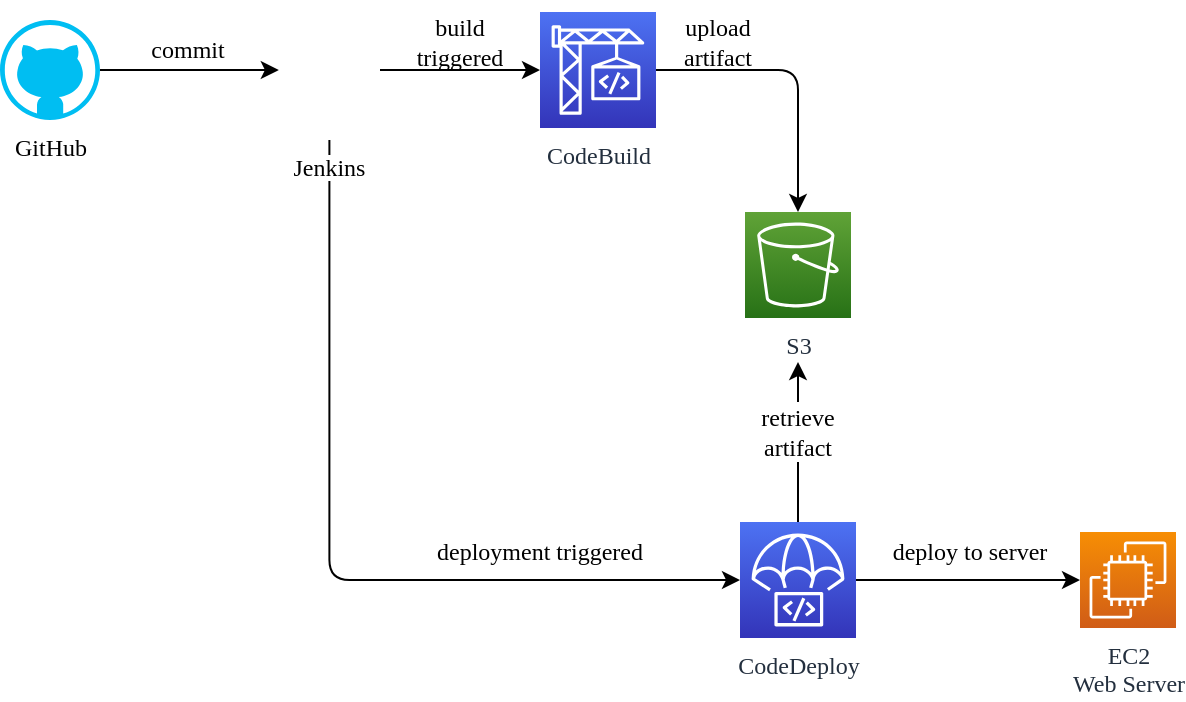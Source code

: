 <mxfile>
    <diagram id="diaZwabHydr47A0p8Z9h" name="Page-1">
        <mxGraphModel dx="1065" dy="598" grid="1" gridSize="10" guides="1" tooltips="1" connect="1" arrows="1" fold="1" page="1" pageScale="1" pageWidth="850" pageHeight="1100" math="0" shadow="0">
            <root>
                <mxCell id="0"/>
                <mxCell id="1" parent="0"/>
                <mxCell id="2" style="edgeStyle=orthogonalEdgeStyle;rounded=1;orthogonalLoop=1;jettySize=auto;html=1;entryX=0;entryY=0.5;entryDx=0;entryDy=0;entryPerimeter=0;fontFamily=Georgia;" parent="1" source="4" target="12" edge="1">
                    <mxGeometry relative="1" as="geometry"/>
                </mxCell>
                <mxCell id="3" style="edgeStyle=orthogonalEdgeStyle;rounded=1;orthogonalLoop=1;jettySize=auto;html=1;entryX=0;entryY=0.5;entryDx=0;entryDy=0;entryPerimeter=0;fontFamily=Georgia;" parent="1" source="4" target="10" edge="1">
                    <mxGeometry relative="1" as="geometry">
                        <Array as="points">
                            <mxPoint x="296" y="569"/>
                        </Array>
                    </mxGeometry>
                </mxCell>
                <mxCell id="4" value="Jenkins" style="shape=image;verticalLabelPosition=bottom;labelBackgroundColor=default;verticalAlign=top;aspect=fixed;imageAspect=0;image=https://www.jenkins.io/images/logos/jenkins/256.png;fontFamily=Georgia;" parent="1" vertex="1">
                    <mxGeometry x="270.42" y="279" width="50.58" height="70" as="geometry"/>
                </mxCell>
                <mxCell id="5" style="edgeStyle=orthogonalEdgeStyle;rounded=0;orthogonalLoop=1;jettySize=auto;html=1;fontFamily=Georgia;" parent="1" source="6" target="4" edge="1">
                    <mxGeometry relative="1" as="geometry"/>
                </mxCell>
                <mxCell id="6" value="GitHub" style="verticalLabelPosition=bottom;html=1;verticalAlign=top;align=center;strokeColor=none;fillColor=#00BEF2;shape=mxgraph.azure.github_code;pointerEvents=1;fontFamily=Georgia;" parent="1" vertex="1">
                    <mxGeometry x="131" y="289" width="50" height="50" as="geometry"/>
                </mxCell>
                <mxCell id="7" value="S3" style="sketch=0;points=[[0,0,0],[0.25,0,0],[0.5,0,0],[0.75,0,0],[1,0,0],[0,1,0],[0.25,1,0],[0.5,1,0],[0.75,1,0],[1,1,0],[0,0.25,0],[0,0.5,0],[0,0.75,0],[1,0.25,0],[1,0.5,0],[1,0.75,0]];outlineConnect=0;fontColor=#232F3E;gradientColor=#60A337;gradientDirection=north;fillColor=#277116;strokeColor=#ffffff;dashed=0;verticalLabelPosition=bottom;verticalAlign=top;align=center;html=1;fontSize=12;fontStyle=0;aspect=fixed;shape=mxgraph.aws4.resourceIcon;resIcon=mxgraph.aws4.s3;fontFamily=Georgia;" parent="1" vertex="1">
                    <mxGeometry x="503.5" y="385" width="53" height="53" as="geometry"/>
                </mxCell>
                <mxCell id="8" style="edgeStyle=orthogonalEdgeStyle;rounded=1;orthogonalLoop=1;jettySize=auto;html=1;fontFamily=Georgia;" parent="1" source="10" target="13" edge="1">
                    <mxGeometry relative="1" as="geometry"/>
                </mxCell>
                <mxCell id="9" style="edgeStyle=orthogonalEdgeStyle;rounded=1;orthogonalLoop=1;jettySize=auto;html=1;fontFamily=Georgia;" parent="1" source="10" edge="1">
                    <mxGeometry relative="1" as="geometry">
                        <mxPoint x="530" y="460" as="targetPoint"/>
                    </mxGeometry>
                </mxCell>
                <mxCell id="10" value="CodeDeploy" style="sketch=0;points=[[0,0,0],[0.25,0,0],[0.5,0,0],[0.75,0,0],[1,0,0],[0,1,0],[0.25,1,0],[0.5,1,0],[0.75,1,0],[1,1,0],[0,0.25,0],[0,0.5,0],[0,0.75,0],[1,0.25,0],[1,0.5,0],[1,0.75,0]];outlineConnect=0;fontColor=#232F3E;gradientColor=#4D72F3;gradientDirection=north;fillColor=#3334B9;strokeColor=#ffffff;dashed=0;verticalLabelPosition=bottom;verticalAlign=top;align=center;html=1;fontSize=12;fontStyle=0;aspect=fixed;shape=mxgraph.aws4.resourceIcon;resIcon=mxgraph.aws4.codedeploy;fontFamily=Georgia;" parent="1" vertex="1">
                    <mxGeometry x="501" y="540" width="58" height="58" as="geometry"/>
                </mxCell>
                <mxCell id="11" style="edgeStyle=orthogonalEdgeStyle;rounded=1;orthogonalLoop=1;jettySize=auto;html=1;fontFamily=Georgia;" parent="1" source="12" target="7" edge="1">
                    <mxGeometry relative="1" as="geometry"/>
                </mxCell>
                <mxCell id="12" value="CodeBuild" style="sketch=0;points=[[0,0,0],[0.25,0,0],[0.5,0,0],[0.75,0,0],[1,0,0],[0,1,0],[0.25,1,0],[0.5,1,0],[0.75,1,0],[1,1,0],[0,0.25,0],[0,0.5,0],[0,0.75,0],[1,0.25,0],[1,0.5,0],[1,0.75,0]];outlineConnect=0;fontColor=#232F3E;gradientColor=#4D72F3;gradientDirection=north;fillColor=#3334B9;strokeColor=#ffffff;dashed=0;verticalLabelPosition=bottom;verticalAlign=top;align=center;html=1;fontSize=12;fontStyle=0;aspect=fixed;shape=mxgraph.aws4.resourceIcon;resIcon=mxgraph.aws4.codebuild;fontFamily=Georgia;" parent="1" vertex="1">
                    <mxGeometry x="401" y="285" width="58" height="58" as="geometry"/>
                </mxCell>
                <mxCell id="13" value="EC2&lt;br&gt;Web Server" style="sketch=0;points=[[0,0,0],[0.25,0,0],[0.5,0,0],[0.75,0,0],[1,0,0],[0,1,0],[0.25,1,0],[0.5,1,0],[0.75,1,0],[1,1,0],[0,0.25,0],[0,0.5,0],[0,0.75,0],[1,0.25,0],[1,0.5,0],[1,0.75,0]];outlineConnect=0;fontColor=#232F3E;gradientColor=#F78E04;gradientDirection=north;fillColor=#D05C17;strokeColor=#ffffff;dashed=0;verticalLabelPosition=bottom;verticalAlign=top;align=center;html=1;fontSize=12;fontStyle=0;aspect=fixed;shape=mxgraph.aws4.resourceIcon;resIcon=mxgraph.aws4.ec2;fontFamily=Georgia;" parent="1" vertex="1">
                    <mxGeometry x="671" y="545" width="48" height="48" as="geometry"/>
                </mxCell>
                <mxCell id="14" value="commit" style="text;html=1;strokeColor=none;fillColor=none;align=center;verticalAlign=middle;whiteSpace=wrap;rounded=0;fontFamily=Georgia;" parent="1" vertex="1">
                    <mxGeometry x="180.42" y="289" width="90" height="30" as="geometry"/>
                </mxCell>
                <mxCell id="15" value="build triggered" style="text;html=1;strokeColor=none;fillColor=none;align=center;verticalAlign=middle;whiteSpace=wrap;rounded=0;fontFamily=Georgia;" parent="1" vertex="1">
                    <mxGeometry x="331" y="285" width="60" height="30" as="geometry"/>
                </mxCell>
                <mxCell id="16" value="upload&lt;br&gt;artifact" style="text;html=1;strokeColor=none;fillColor=none;align=center;verticalAlign=middle;whiteSpace=wrap;rounded=0;fontFamily=Georgia;" parent="1" vertex="1">
                    <mxGeometry x="460" y="285" width="60" height="30" as="geometry"/>
                </mxCell>
                <mxCell id="17" value="deploy to server" style="text;html=1;strokeColor=none;fillColor=none;align=center;verticalAlign=middle;whiteSpace=wrap;rounded=0;fontFamily=Georgia;" parent="1" vertex="1">
                    <mxGeometry x="571" y="540" width="90" height="30" as="geometry"/>
                </mxCell>
                <mxCell id="18" value="deployment triggered" style="text;html=1;strokeColor=none;fillColor=none;align=center;verticalAlign=middle;whiteSpace=wrap;rounded=0;fontFamily=Georgia;" parent="1" vertex="1">
                    <mxGeometry x="331" y="540" width="140" height="30" as="geometry"/>
                </mxCell>
                <mxCell id="19" value="retrieve&lt;br&gt;artifact" style="text;html=1;strokeColor=none;fillColor=default;align=center;verticalAlign=middle;whiteSpace=wrap;rounded=0;fontFamily=Georgia;" parent="1" vertex="1">
                    <mxGeometry x="500" y="480" width="60" height="30" as="geometry"/>
                </mxCell>
            </root>
        </mxGraphModel>
    </diagram>
    <diagram id="emSyyKHlabQr8u7ifUQD" name="Page-2">
        <mxGraphModel dx="2751" dy="2169" grid="1" gridSize="10" guides="1" tooltips="1" connect="1" arrows="1" fold="1" page="1" pageScale="1" pageWidth="850" pageHeight="1100" math="0" shadow="0">
            <root>
                <mxCell id="QqRjBjeVaL0DfRsyk7z6-0"/>
                <mxCell id="QqRjBjeVaL0DfRsyk7z6-1" parent="QqRjBjeVaL0DfRsyk7z6-0"/>
                <mxCell id="V36zsHKEVFMK3_VuUaqc-28" value="AWS Cloud" style="points=[[0,0],[0.25,0],[0.5,0],[0.75,0],[1,0],[1,0.25],[1,0.5],[1,0.75],[1,1],[0.75,1],[0.5,1],[0.25,1],[0,1],[0,0.75],[0,0.5],[0,0.25]];outlineConnect=0;gradientColor=none;html=1;whiteSpace=wrap;fontSize=12;fontStyle=0;container=1;pointerEvents=0;collapsible=0;recursiveResize=0;shape=mxgraph.aws4.group;grIcon=mxgraph.aws4.group_aws_cloud_alt;strokeColor=#232F3E;fillColor=none;verticalAlign=top;align=left;spacingLeft=30;fontColor=#232F3E;dashed=0;" parent="QqRjBjeVaL0DfRsyk7z6-1" vertex="1">
                    <mxGeometry x="-520" y="40" width="840" height="600" as="geometry"/>
                </mxCell>
                <mxCell id="V36zsHKEVFMK3_VuUaqc-19" value="VPC - 10.0.0.0/16" style="points=[[0,0],[0.25,0],[0.5,0],[0.75,0],[1,0],[1,0.25],[1,0.5],[1,0.75],[1,1],[0.75,1],[0.5,1],[0.25,1],[0,1],[0,0.75],[0,0.5],[0,0.25]];outlineConnect=0;gradientColor=none;html=1;whiteSpace=wrap;fontSize=12;fontStyle=0;container=1;pointerEvents=0;collapsible=0;recursiveResize=0;shape=mxgraph.aws4.group;grIcon=mxgraph.aws4.group_vpc;strokeColor=#248814;fillColor=none;verticalAlign=top;align=left;spacingLeft=30;fontColor=#AAB7B8;dashed=0;" parent="QqRjBjeVaL0DfRsyk7z6-1" vertex="1">
                    <mxGeometry x="-480" y="80" width="480" height="480" as="geometry"/>
                </mxCell>
                <mxCell id="V36zsHKEVFMK3_VuUaqc-18" value="Public subnet - 10.0.1.0/24" style="points=[[0,0],[0.25,0],[0.5,0],[0.75,0],[1,0],[1,0.25],[1,0.5],[1,0.75],[1,1],[0.75,1],[0.5,1],[0.25,1],[0,1],[0,0.75],[0,0.5],[0,0.25]];outlineConnect=0;gradientColor=none;html=1;whiteSpace=wrap;fontSize=12;fontStyle=0;container=1;pointerEvents=0;collapsible=0;recursiveResize=0;shape=mxgraph.aws4.group;grIcon=mxgraph.aws4.group_security_group;grStroke=0;strokeColor=#248814;fillColor=#E9F3E6;verticalAlign=top;align=left;spacingLeft=30;fontColor=#248814;dashed=0;" parent="V36zsHKEVFMK3_VuUaqc-19" vertex="1">
                    <mxGeometry x="40" y="40" width="400" height="400" as="geometry"/>
                </mxCell>
                <mxCell id="V36zsHKEVFMK3_VuUaqc-1" value="Jenkins Server" style="fillColor=none;strokeColor=#F78E04;dashed=1;verticalAlign=top;fontStyle=0;fontColor=#000000;" parent="V36zsHKEVFMK3_VuUaqc-18" vertex="1">
                    <mxGeometry x="220" y="100" width="160" height="260" as="geometry"/>
                </mxCell>
                <mxCell id="V36zsHKEVFMK3_VuUaqc-10" value="Build" style="rounded=0;whiteSpace=wrap;html=1;fillColor=#ffe6cc;strokeColor=#d79b00;fontStyle=0" parent="V36zsHKEVFMK3_VuUaqc-18" vertex="1">
                    <mxGeometry x="240" y="140" width="120" height="40" as="geometry"/>
                </mxCell>
                <mxCell id="V36zsHKEVFMK3_VuUaqc-11" value="Test" style="rounded=0;whiteSpace=wrap;html=1;fillColor=#ffe6cc;strokeColor=#d79b00;fontStyle=0" parent="V36zsHKEVFMK3_VuUaqc-18" vertex="1">
                    <mxGeometry x="240" y="220" width="120" height="40" as="geometry"/>
                </mxCell>
                <mxCell id="V36zsHKEVFMK3_VuUaqc-15" style="edgeStyle=orthogonalEdgeStyle;rounded=0;html=1;sourcePerimeterSpacing=6;targetPerimeterSpacing=6;" parent="V36zsHKEVFMK3_VuUaqc-18" source="V36zsHKEVFMK3_VuUaqc-10" target="V36zsHKEVFMK3_VuUaqc-11" edge="1">
                    <mxGeometry relative="1" as="geometry"/>
                </mxCell>
                <mxCell id="V36zsHKEVFMK3_VuUaqc-12" value="Deploy" style="rounded=0;whiteSpace=wrap;html=1;fillColor=#ffe6cc;strokeColor=#d79b00;fontStyle=0" parent="V36zsHKEVFMK3_VuUaqc-18" vertex="1">
                    <mxGeometry x="240" y="300" width="120" height="40" as="geometry"/>
                </mxCell>
                <mxCell id="V36zsHKEVFMK3_VuUaqc-16" style="edgeStyle=orthogonalEdgeStyle;rounded=0;html=1;sourcePerimeterSpacing=6;targetPerimeterSpacing=6;" parent="V36zsHKEVFMK3_VuUaqc-18" source="V36zsHKEVFMK3_VuUaqc-11" target="V36zsHKEVFMK3_VuUaqc-12" edge="1">
                    <mxGeometry relative="1" as="geometry"/>
                </mxCell>
                <mxCell id="V36zsHKEVFMK3_VuUaqc-20" value="Web Server" style="sketch=0;points=[[0,0,0],[0.25,0,0],[0.5,0,0],[0.75,0,0],[1,0,0],[0,1,0],[0.25,1,0],[0.5,1,0],[0.75,1,0],[1,1,0],[0,0.25,0],[0,0.5,0],[0,0.75,0],[1,0.25,0],[1,0.5,0],[1,0.75,0]];outlineConnect=0;fontColor=#232F3E;gradientColor=#F78E04;gradientDirection=north;fillColor=#D05C17;strokeColor=#ffffff;dashed=0;verticalLabelPosition=bottom;verticalAlign=top;align=center;html=1;fontSize=12;fontStyle=0;aspect=fixed;shape=mxgraph.aws4.resourceIcon;resIcon=mxgraph.aws4.ec2;" parent="V36zsHKEVFMK3_VuUaqc-18" vertex="1">
                    <mxGeometry x="80" y="50" width="40" height="40" as="geometry"/>
                </mxCell>
                <mxCell id="V36zsHKEVFMK3_VuUaqc-21" value="" style="sketch=0;points=[[0,0,0],[0.25,0,0],[0.5,0,0],[0.75,0,0],[1,0,0],[0,1,0],[0.25,1,0],[0.5,1,0],[0.75,1,0],[1,1,0],[0,0.25,0],[0,0.5,0],[0,0.75,0],[1,0.25,0],[1,0.5,0],[1,0.75,0]];outlineConnect=0;fontColor=#232F3E;gradientColor=#F78E04;gradientDirection=north;fillColor=#D05C17;strokeColor=#ffffff;dashed=0;verticalLabelPosition=bottom;verticalAlign=top;align=center;html=1;fontSize=12;fontStyle=0;aspect=fixed;shape=mxgraph.aws4.resourceIcon;resIcon=mxgraph.aws4.ec2;" parent="V36zsHKEVFMK3_VuUaqc-18" vertex="1">
                    <mxGeometry x="280" y="50" width="40" height="40" as="geometry"/>
                </mxCell>
                <mxCell id="V36zsHKEVFMK3_VuUaqc-27" value="Webhook" style="edgeStyle=orthogonalEdgeStyle;rounded=0;html=1;fontColor=#000000;endArrow=classic;endFill=1;sourcePerimeterSpacing=24;targetPerimeterSpacing=6;strokeWidth=1;" parent="QqRjBjeVaL0DfRsyk7z6-1" source="V36zsHKEVFMK3_VuUaqc-26" target="V36zsHKEVFMK3_VuUaqc-21" edge="1">
                    <mxGeometry x="-0.491" relative="1" as="geometry">
                        <mxPoint as="offset"/>
                    </mxGeometry>
                </mxCell>
                <mxCell id="V36zsHKEVFMK3_VuUaqc-26" value="GitHub" style="verticalLabelPosition=bottom;html=1;verticalAlign=top;align=center;strokeColor=none;fillColor=#00BEF2;shape=mxgraph.azure.github_code;pointerEvents=1;fontColor=#000000;" parent="QqRjBjeVaL0DfRsyk7z6-1" vertex="1">
                    <mxGeometry x="-160" y="-120" width="40" height="40" as="geometry"/>
                </mxCell>
                <mxCell id="V36zsHKEVFMK3_VuUaqc-5" value="CodeBuid" style="sketch=0;points=[[0,0,0],[0.25,0,0],[0.5,0,0],[0.75,0,0],[1,0,0],[0,1,0],[0.25,1,0],[0.5,1,0],[0.75,1,0],[1,1,0],[0,0.25,0],[0,0.5,0],[0,0.75,0],[1,0.25,0],[1,0.5,0],[1,0.75,0]];outlineConnect=0;fontColor=#232F3E;gradientColor=#4D72F3;gradientDirection=north;fillColor=#3334B9;strokeColor=#ffffff;dashed=0;verticalLabelPosition=bottom;verticalAlign=top;align=center;html=1;fontSize=12;fontStyle=0;aspect=fixed;shape=mxgraph.aws4.resourceIcon;resIcon=mxgraph.aws4.codebuild;" parent="QqRjBjeVaL0DfRsyk7z6-1" vertex="1">
                    <mxGeometry x="160" y="260" width="40" height="40" as="geometry"/>
                </mxCell>
                <mxCell id="V36zsHKEVFMK3_VuUaqc-8" style="edgeStyle=orthogonalEdgeStyle;html=1;sourcePerimeterSpacing=6;targetPerimeterSpacing=6;rounded=0;" parent="QqRjBjeVaL0DfRsyk7z6-1" source="V36zsHKEVFMK3_VuUaqc-5" target="V36zsHKEVFMK3_VuUaqc-6" edge="1">
                    <mxGeometry relative="1" as="geometry"/>
                </mxCell>
                <mxCell id="V36zsHKEVFMK3_VuUaqc-14" value="Trigger Build" style="edgeStyle=orthogonalEdgeStyle;rounded=0;html=1;sourcePerimeterSpacing=6;targetPerimeterSpacing=6;align=left;" parent="QqRjBjeVaL0DfRsyk7z6-1" source="V36zsHKEVFMK3_VuUaqc-10" target="V36zsHKEVFMK3_VuUaqc-5" edge="1">
                    <mxGeometry x="-0.088" relative="1" as="geometry">
                        <mxPoint as="offset"/>
                    </mxGeometry>
                </mxCell>
                <mxCell id="V36zsHKEVFMK3_VuUaqc-6" value="Artifact S3" style="sketch=0;points=[[0,0,0],[0.25,0,0],[0.5,0,0],[0.75,0,0],[1,0,0],[0,1,0],[0.25,1,0],[0.5,1,0],[0.75,1,0],[1,1,0],[0,0.25,0],[0,0.5,0],[0,0.75,0],[1,0.25,0],[1,0.5,0],[1,0.75,0]];outlineConnect=0;fontColor=#232F3E;gradientColor=#60A337;gradientDirection=north;fillColor=#277116;strokeColor=#ffffff;dashed=0;verticalLabelPosition=bottom;verticalAlign=top;align=center;html=1;fontSize=12;fontStyle=0;aspect=fixed;shape=mxgraph.aws4.resourceIcon;resIcon=mxgraph.aws4.s3;" parent="QqRjBjeVaL0DfRsyk7z6-1" vertex="1">
                    <mxGeometry x="240" y="340" width="40" height="40" as="geometry"/>
                </mxCell>
                <mxCell id="V36zsHKEVFMK3_VuUaqc-17" value="Verify Tests" style="edgeStyle=orthogonalEdgeStyle;rounded=0;html=1;sourcePerimeterSpacing=6;targetPerimeterSpacing=6;align=left;" parent="QqRjBjeVaL0DfRsyk7z6-1" source="V36zsHKEVFMK3_VuUaqc-11" target="V36zsHKEVFMK3_VuUaqc-6" edge="1">
                    <mxGeometry x="-0.325" relative="1" as="geometry">
                        <mxPoint as="offset"/>
                    </mxGeometry>
                </mxCell>
                <mxCell id="V36zsHKEVFMK3_VuUaqc-25" value="Retrieve Deployment Artifacts" style="edgeStyle=orthogonalEdgeStyle;rounded=0;html=1;fontColor=#6C8EBF;sourcePerimeterSpacing=24;targetPerimeterSpacing=24;fillColor=#d5e8d4;strokeColor=#6C8EBF;dashed=1;strokeWidth=1;endArrow=classic;endFill=1;" parent="QqRjBjeVaL0DfRsyk7z6-1" source="V36zsHKEVFMK3_VuUaqc-20" target="V36zsHKEVFMK3_VuUaqc-6" edge="1">
                    <mxGeometry x="0.205" relative="1" as="geometry">
                        <Array as="points">
                            <mxPoint x="-350" y="620"/>
                            <mxPoint x="260" y="620"/>
                        </Array>
                        <mxPoint as="offset"/>
                    </mxGeometry>
                </mxCell>
                <mxCell id="V36zsHKEVFMK3_VuUaqc-7" value="CodeDeploy" style="sketch=0;points=[[0,0,0],[0.25,0,0],[0.5,0,0],[0.75,0,0],[1,0,0],[0,1,0],[0.25,1,0],[0.5,1,0],[0.75,1,0],[1,1,0],[0,0.25,0],[0,0.5,0],[0,0.75,0],[1,0.25,0],[1,0.5,0],[1,0.75,0]];outlineConnect=0;fontColor=#232F3E;gradientColor=#4D72F3;gradientDirection=north;fillColor=#3334B9;strokeColor=#ffffff;dashed=0;verticalLabelPosition=bottom;verticalAlign=top;align=center;html=1;fontSize=12;fontStyle=0;aspect=fixed;shape=mxgraph.aws4.resourceIcon;resIcon=mxgraph.aws4.codedeploy;" parent="QqRjBjeVaL0DfRsyk7z6-1" vertex="1">
                    <mxGeometry x="160" y="420" width="40" height="40" as="geometry"/>
                </mxCell>
                <mxCell id="V36zsHKEVFMK3_VuUaqc-13" value="Trigger Deploy" style="edgeStyle=orthogonalEdgeStyle;rounded=0;html=1;sourcePerimeterSpacing=6;targetPerimeterSpacing=6;align=left;" parent="QqRjBjeVaL0DfRsyk7z6-1" source="V36zsHKEVFMK3_VuUaqc-12" target="V36zsHKEVFMK3_VuUaqc-7" edge="1">
                    <mxGeometry x="-0.088" relative="1" as="geometry">
                        <mxPoint as="offset"/>
                    </mxGeometry>
                </mxCell>
                <mxCell id="V36zsHKEVFMK3_VuUaqc-24" style="edgeStyle=orthogonalEdgeStyle;rounded=0;html=1;fontColor=#D86613;sourcePerimeterSpacing=24;targetPerimeterSpacing=24;" parent="QqRjBjeVaL0DfRsyk7z6-1" source="V36zsHKEVFMK3_VuUaqc-7" target="V36zsHKEVFMK3_VuUaqc-20" edge="1">
                    <mxGeometry relative="1" as="geometry">
                        <Array as="points">
                            <mxPoint x="180" y="590"/>
                            <mxPoint x="-330" y="590"/>
                        </Array>
                    </mxGeometry>
                </mxCell>
            </root>
        </mxGraphModel>
    </diagram>
</mxfile>